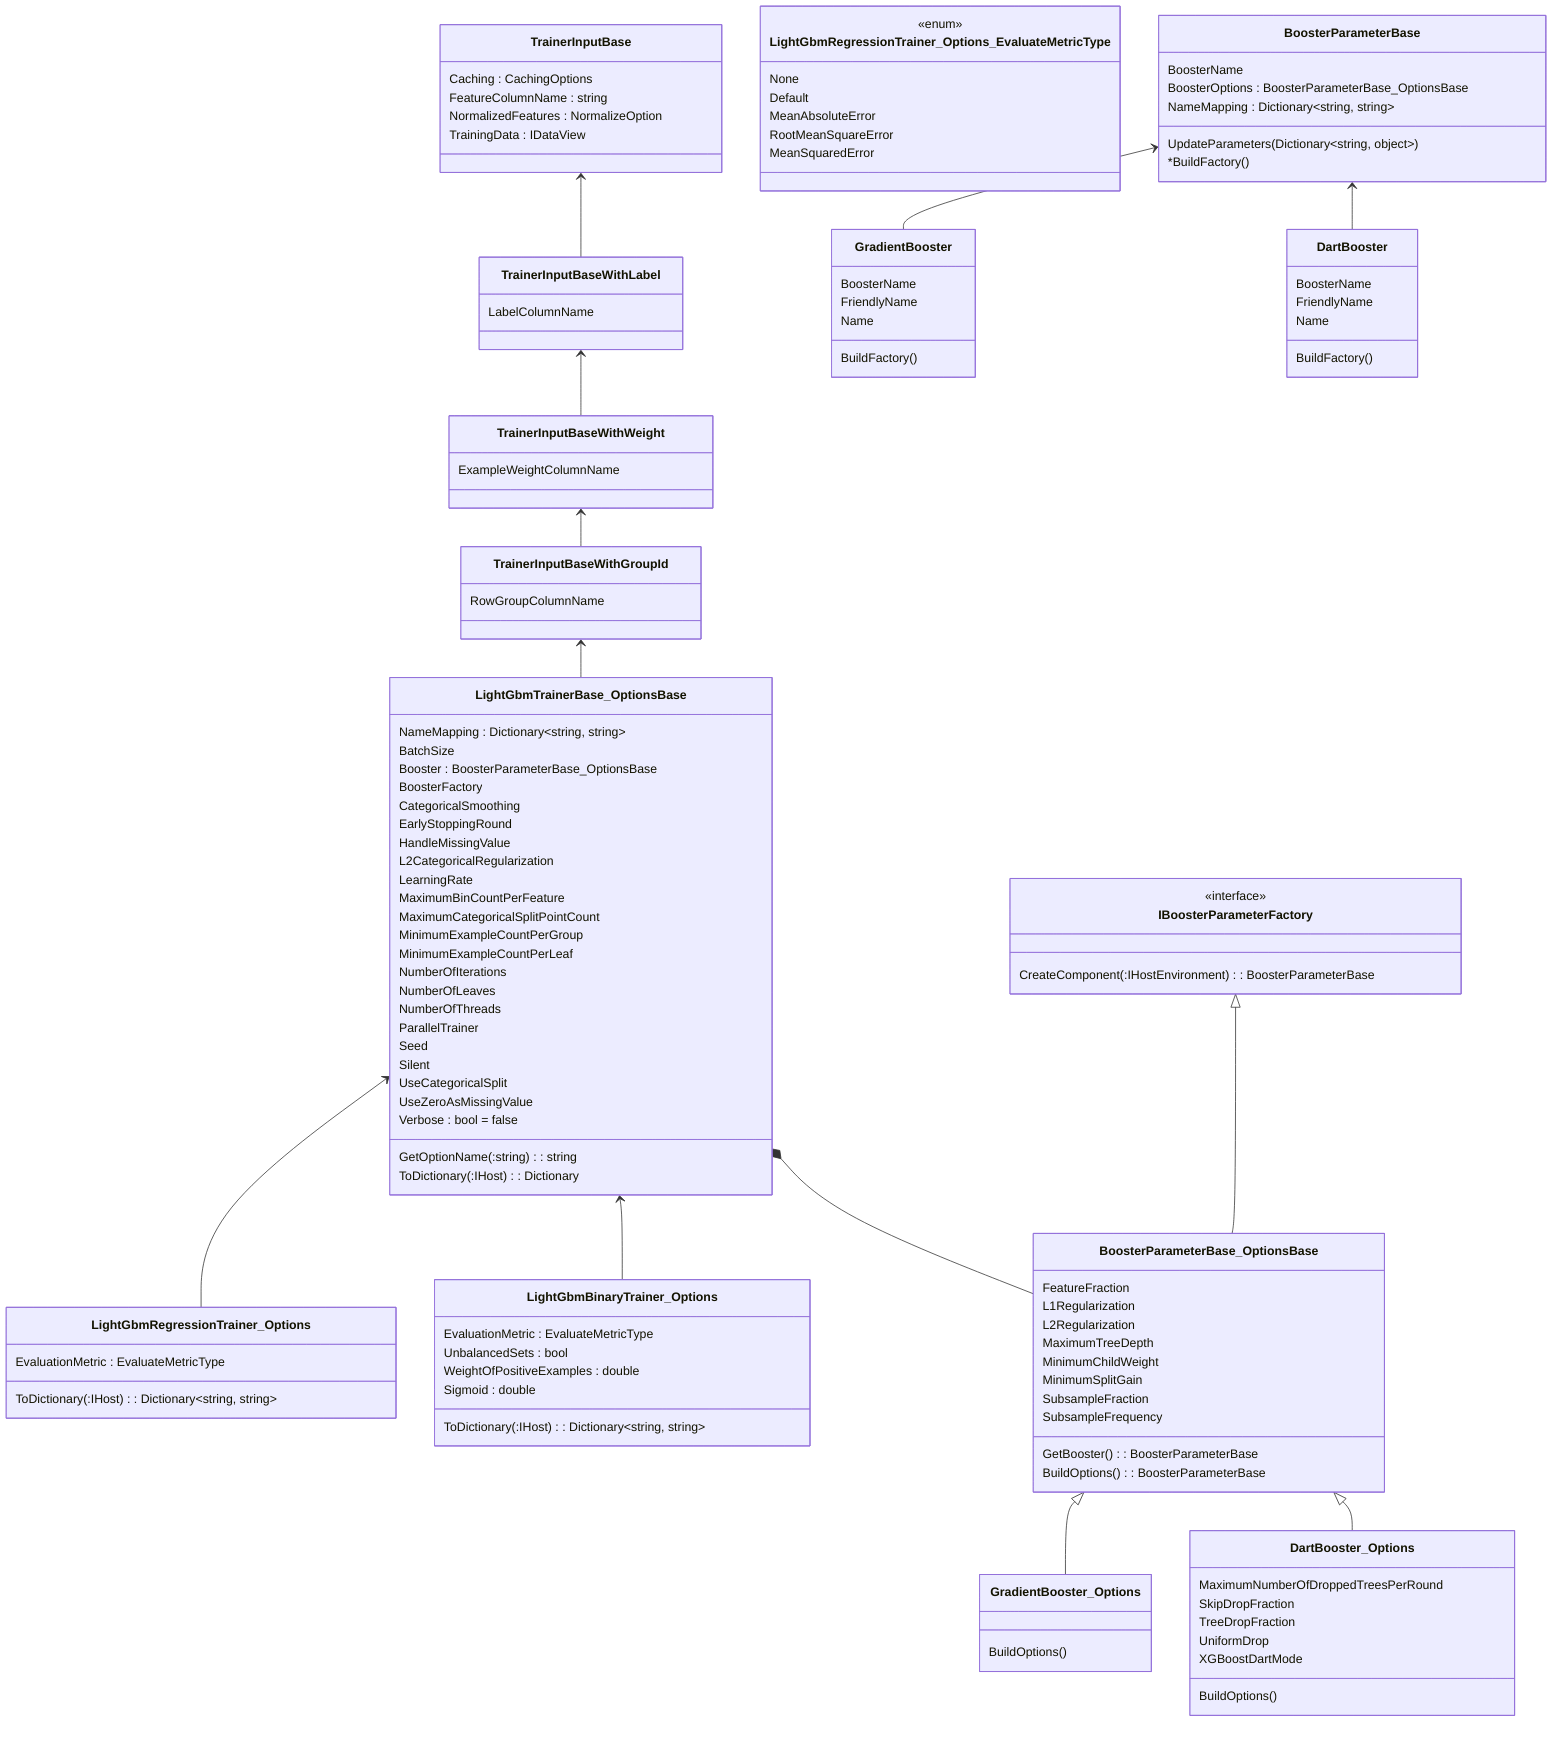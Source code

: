 classDiagram 
class LightGbmTrainerBase_OptionsBase {
  NameMapping : Dictionary~string, string~
  BatchSize
  Booster : BoosterParameterBase_OptionsBase
  BoosterFactory
  CategoricalSmoothing
  EarlyStoppingRound
  HandleMissingValue
  L2CategoricalRegularization
  LearningRate 
  MaximumBinCountPerFeature 
  MaximumCategoricalSplitPointCount
  MinimumExampleCountPerGroup
  MinimumExampleCountPerLeaf 
  NumberOfIterations 
  NumberOfLeaves 
  NumberOfThreads 
  ParallelTrainer 
  Seed 
  Silent 
  UseCategoricalSplit 
  UseZeroAsMissingValue 
  Verbose : bool = false
  GetOptionName(:string) : string
  ToDictionary(:IHost) : Dictionary<string, string>
}
class TrainerInputBaseWithGroupId {
  RowGroupColumnName
}
class TrainerInputBaseWithWeight {
  ExampleWeightColumnName
}
class TrainerInputBaseWithLabel {
  LabelColumnName
}
class TrainerInputBase {
    Caching : CachingOptions
    FeatureColumnName : string
    NormalizedFeatures : NormalizeOption
    TrainingData : IDataView
}
TrainerInputBaseWithGroupId <-- LightGbmTrainerBase_OptionsBase
TrainerInputBaseWithWeight <-- TrainerInputBaseWithGroupId
TrainerInputBaseWithLabel <-- TrainerInputBaseWithWeight
TrainerInputBase <-- TrainerInputBaseWithLabel

class LightGbmRegressionTrainer_Options {
  EvaluationMetric : EvaluateMetricType
  ToDictionary(:IHost) : Dictionary~string, string~
}
class LightGbmRegressionTrainer_Options_EvaluateMetricType {
  None 
  Default 
  MeanAbsoluteError 
  RootMeanSquareError 
  MeanSquaredError
}
<<enum>> LightGbmRegressionTrainer_Options_EvaluateMetricType

class LightGbmBinaryTrainer_Options {
  EvaluationMetric : EvaluateMetricType
  UnbalancedSets : bool
  WeightOfPositiveExamples : double
  Sigmoid : double
  ToDictionary(:IHost) : Dictionary~string, string~
}

LightGbmTrainerBase_OptionsBase <-- LightGbmRegressionTrainer_Options
LightGbmTrainerBase_OptionsBase <-- LightGbmBinaryTrainer_Options

class BoosterParameterBase_OptionsBase {
    FeatureFraction
    L1Regularization 
    L2Regularization 
    MaximumTreeDepth 
    MinimumChildWeight 
    MinimumSplitGain 
    SubsampleFraction 
    SubsampleFrequency
    GetBooster() : BoosterParameterBase
    BuildOptions() : BoosterParameterBase
}
class GradientBooster_Options {
  BuildOptions()
}
class DartBooster_Options {
  MaximumNumberOfDroppedTreesPerRound
  SkipDropFraction
  TreeDropFraction
  UniformDrop
  XGBoostDartMode
  BuildOptions()
}
class IBoosterParameterFactory {
   CreateComponent(:IHostEnvironment) : BoosterParameterBase
}
<<interface>> IBoosterParameterFactory
IBoosterParameterFactory <|-- BoosterParameterBase_OptionsBase
BoosterParameterBase_OptionsBase <|-- GradientBooster_Options
BoosterParameterBase_OptionsBase <|-- DartBooster_Options

LightGbmTrainerBase_OptionsBase *-- BoosterParameterBase_OptionsBase

class BoosterParameterBase {
    BoosterName
    BoosterOptions : BoosterParameterBase_OptionsBase
    NameMapping : Dictionary~string, string~
    UpdateParameters(Dictionary~string, object~)
    *BuildFactory()
}
class GradientBooster {
    BoosterName
    FriendlyName
    Name
    BuildFactory()
}
class DartBooster {
    BoosterName
    FriendlyName
    Name
    BuildFactory()
}
BoosterParameterBase <-- GradientBooster
BoosterParameterBase <-- DartBooster